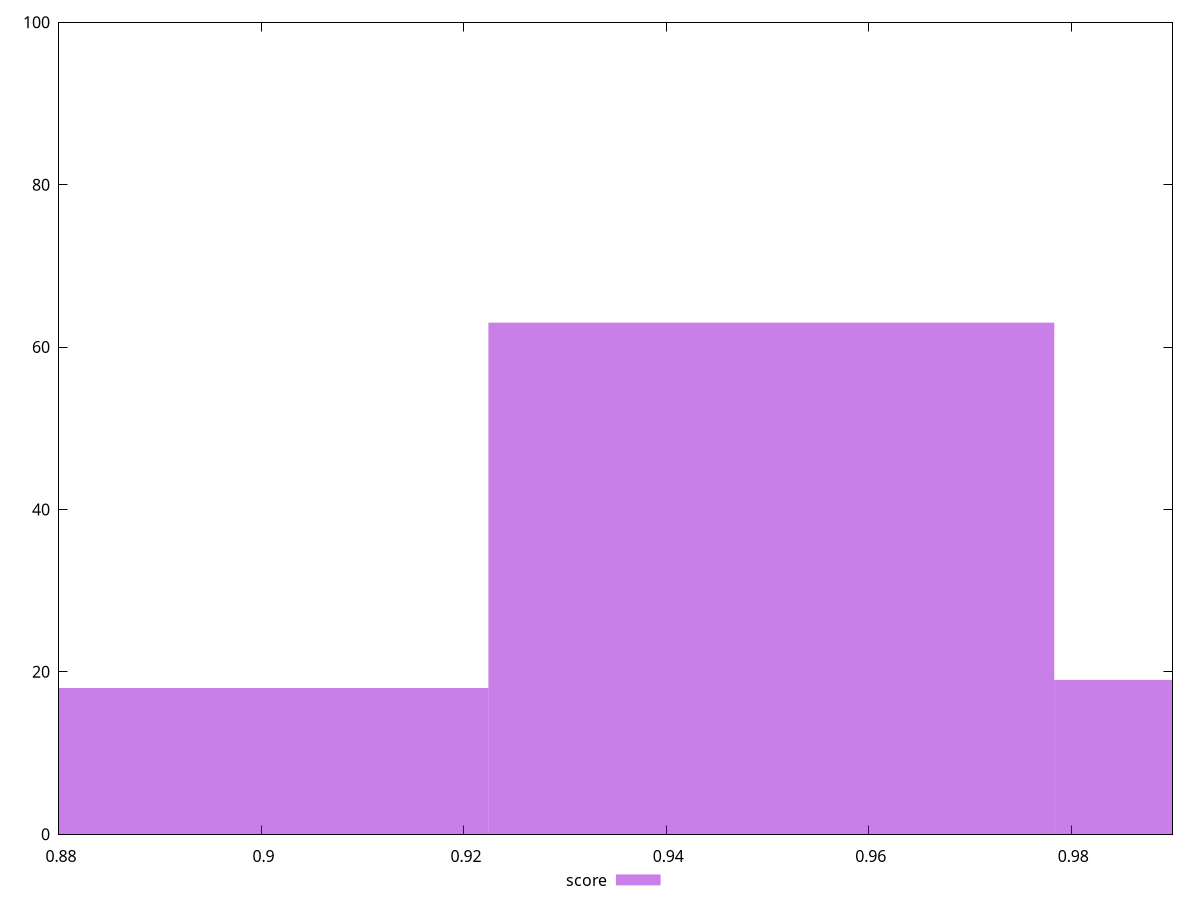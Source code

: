 reset

$score <<EOF
0.8944658526071989 18
0.9503699683951489 63
1.0062740841830988 19
EOF

set key outside below
set boxwidth 0.05590411578794993
set xrange [0.88:0.99]
set yrange [0:100]
set trange [0:100]
set style fill transparent solid 0.5 noborder
set terminal svg size 640, 490 enhanced background rgb 'white'
set output "report_00017_2021-02-10T15-08-03.406Z/bootup-time/samples/pages/score/histogram.svg"

plot $score title "score" with boxes

reset
